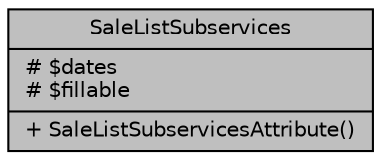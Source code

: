 digraph "SaleListSubservices"
{
 // LATEX_PDF_SIZE
  bgcolor="transparent";
  edge [fontname="Helvetica",fontsize="10",labelfontname="Helvetica",labelfontsize="10"];
  node [fontname="Helvetica",fontsize="10",shape=record];
  Node1 [label="{SaleListSubservices\n|# $dates\l# $fillable\l|+ SaleListSubservicesAttribute()\l}",height=0.2,width=0.4,color="black", fillcolor="grey75", style="filled", fontcolor="black",tooltip="Datos de Lista de Subservicios."];
}
